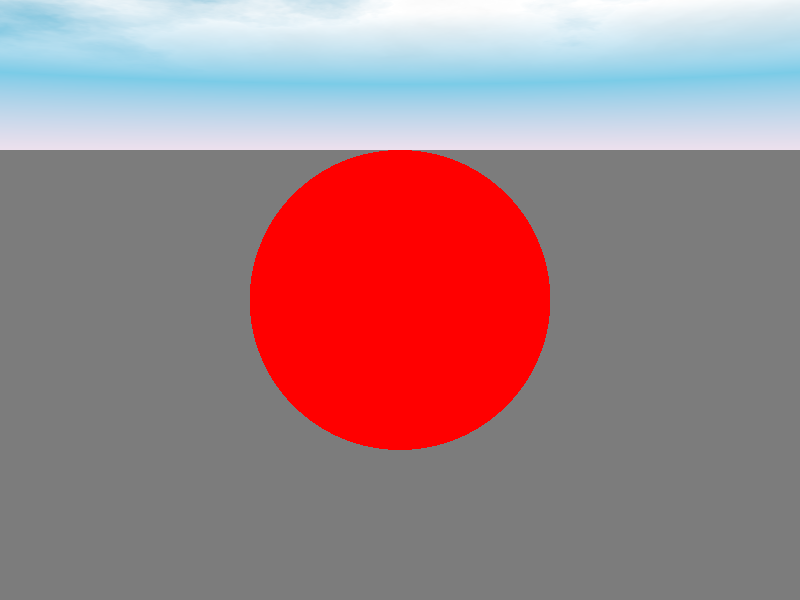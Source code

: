// 5_plane3.pov

#include "colors.inc"
#include "shapes.inc"
#include "skies.inc"
#include "textures.inc"
#include "woods.inc"
#include "stones.inc"                                        
#include "glass.inc"
#include "metals.inc"
              
camera{ 
  location <0.0, 1.0, -4.0> 
  look_at  <0.0, 0.0, 0.0>
}               

light_source { 
  <3.0,3.0,-5.0> 
  color rgb <1.0, 1.0, 1.0> * 3.0
} 

sky_sphere {
  S_Cloud2
}   

plane { <0, 1, 0>, -1
    texture {T_Chrome_1A}
    normal { wrinkles 5 scale 0.2 turbulence 0.05 }
}

     
sphere {
  <0, 0, 0>  1.0     
  pigment{ color Red }  
  rotate <0,-90,0>
}  